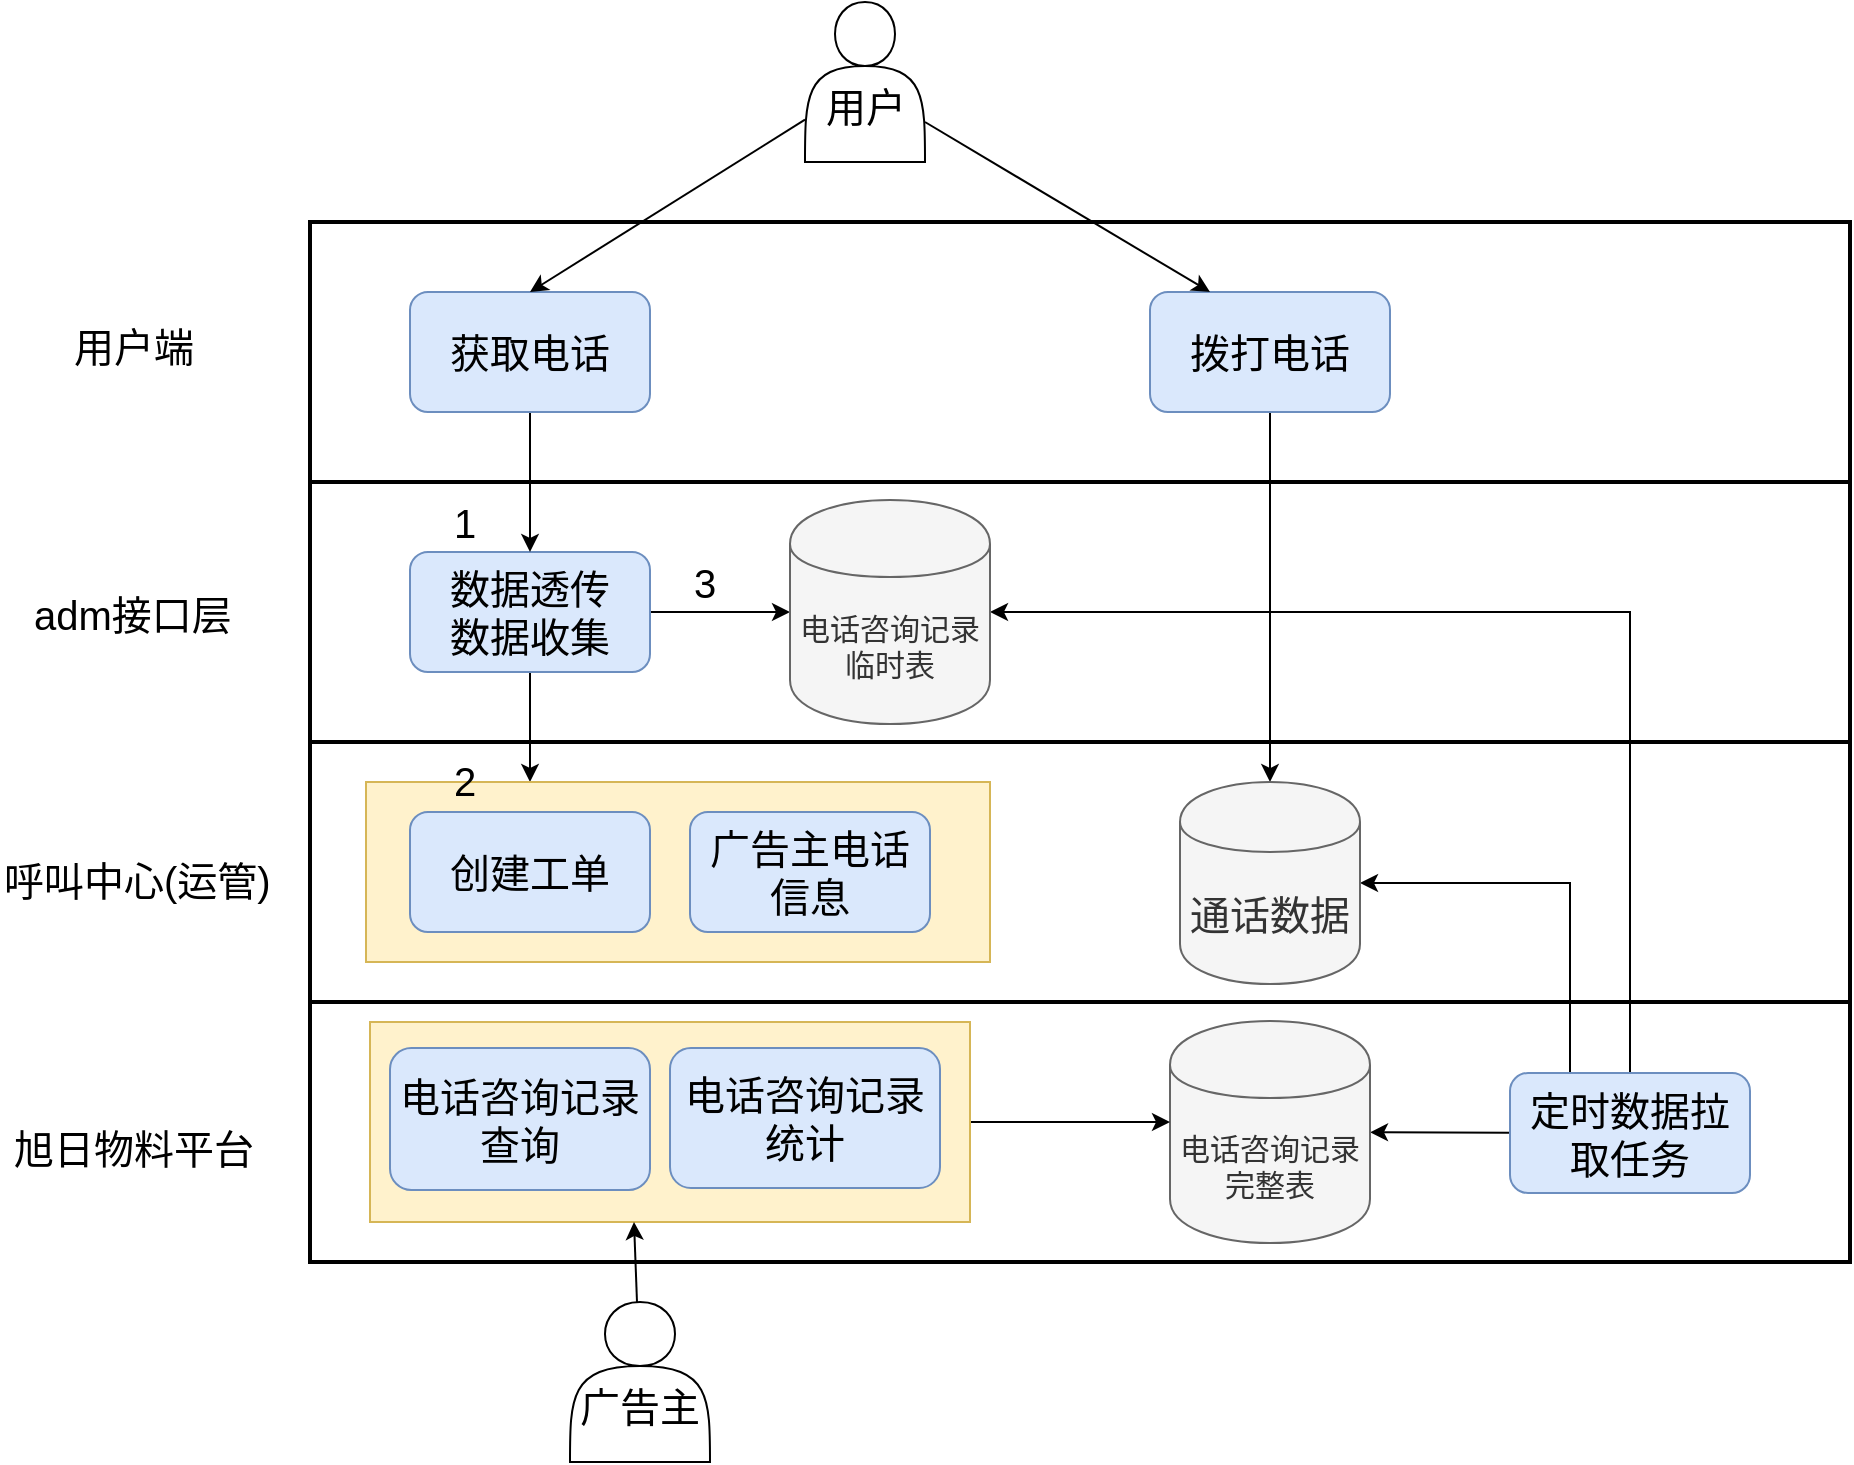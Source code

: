 <mxfile version="10.6.3" type="github"><diagram id="WbV8deXD7RpAF3lVvT-r" name="Page-1"><mxGraphModel dx="1640" dy="898" grid="1" gridSize="10" guides="1" tooltips="1" connect="1" arrows="1" fold="1" page="1" pageScale="1" pageWidth="826" pageHeight="1169" math="0" shadow="0"><root><mxCell id="0"/><mxCell id="1" parent="0"/><mxCell id="bIn04dgsxKi1n2NCSsN4-1" value="" style="rounded=0;whiteSpace=wrap;html=1;gradientColor=none;strokeColor=#000000;strokeWidth=2;" vertex="1" parent="1"><mxGeometry x="200" y="140" width="770" height="130" as="geometry"/></mxCell><mxCell id="bIn04dgsxKi1n2NCSsN4-2" value="" style="rounded=0;whiteSpace=wrap;html=1;gradientColor=none;strokeColor=#000000;strokeWidth=2;" vertex="1" parent="1"><mxGeometry x="200" y="270" width="770" height="130" as="geometry"/></mxCell><mxCell id="bIn04dgsxKi1n2NCSsN4-3" value="" style="rounded=0;whiteSpace=wrap;html=1;gradientColor=none;strokeColor=#000000;strokeWidth=2;" vertex="1" parent="1"><mxGeometry x="200" y="400" width="770" height="130" as="geometry"/></mxCell><mxCell id="bIn04dgsxKi1n2NCSsN4-4" value="" style="rounded=0;whiteSpace=wrap;html=1;gradientColor=none;strokeColor=#000000;strokeWidth=2;" vertex="1" parent="1"><mxGeometry x="200" y="530" width="770" height="130" as="geometry"/></mxCell><mxCell id="bIn04dgsxKi1n2NCSsN4-31" style="edgeStyle=orthogonalEdgeStyle;rounded=0;orthogonalLoop=1;jettySize=auto;html=1;entryX=0.5;entryY=0;entryDx=0;entryDy=0;" edge="1" parent="1" source="bIn04dgsxKi1n2NCSsN4-5" target="bIn04dgsxKi1n2NCSsN4-20"><mxGeometry relative="1" as="geometry"/></mxCell><mxCell id="bIn04dgsxKi1n2NCSsN4-5" value="&lt;font style=&quot;font-size: 20px&quot;&gt;拨打电话&lt;/font&gt;" style="rounded=1;whiteSpace=wrap;html=1;strokeColor=#6c8ebf;strokeWidth=1;fillColor=#dae8fc;" vertex="1" parent="1"><mxGeometry x="620" y="175" width="120" height="60" as="geometry"/></mxCell><mxCell id="bIn04dgsxKi1n2NCSsN4-37" style="edgeStyle=none;rounded=0;orthogonalLoop=1;jettySize=auto;html=1;" edge="1" parent="1" source="bIn04dgsxKi1n2NCSsN4-6"><mxGeometry relative="1" as="geometry"><mxPoint x="310" y="420" as="targetPoint"/></mxGeometry></mxCell><mxCell id="bIn04dgsxKi1n2NCSsN4-38" style="edgeStyle=none;rounded=0;orthogonalLoop=1;jettySize=auto;html=1;entryX=0;entryY=0.5;entryDx=0;entryDy=0;" edge="1" parent="1" source="bIn04dgsxKi1n2NCSsN4-6" target="bIn04dgsxKi1n2NCSsN4-19"><mxGeometry relative="1" as="geometry"/></mxCell><mxCell id="bIn04dgsxKi1n2NCSsN4-6" value="&lt;font style=&quot;font-size: 20px&quot;&gt;数据透传&lt;br&gt;数据收集&lt;br&gt;&lt;/font&gt;" style="rounded=1;whiteSpace=wrap;html=1;strokeColor=#6c8ebf;strokeWidth=1;fillColor=#dae8fc;" vertex="1" parent="1"><mxGeometry x="250" y="305" width="120" height="60" as="geometry"/></mxCell><mxCell id="bIn04dgsxKi1n2NCSsN4-7" value="&lt;font style=&quot;font-size: 20px&quot;&gt;用户端&lt;/font&gt;" style="text;html=1;resizable=0;points=[];autosize=1;align=left;verticalAlign=top;spacingTop=-4;" vertex="1" parent="1"><mxGeometry x="80" y="188" width="80" height="20" as="geometry"/></mxCell><mxCell id="bIn04dgsxKi1n2NCSsN4-32" style="edgeStyle=orthogonalEdgeStyle;rounded=0;orthogonalLoop=1;jettySize=auto;html=1;exitX=0.5;exitY=1;exitDx=0;exitDy=0;entryX=0.5;entryY=0;entryDx=0;entryDy=0;" edge="1" parent="1" source="bIn04dgsxKi1n2NCSsN4-8" target="bIn04dgsxKi1n2NCSsN4-6"><mxGeometry relative="1" as="geometry"/></mxCell><mxCell id="bIn04dgsxKi1n2NCSsN4-8" value="&lt;font style=&quot;font-size: 20px&quot;&gt;获取电话&lt;/font&gt;" style="rounded=1;whiteSpace=wrap;html=1;strokeColor=#6c8ebf;strokeWidth=1;fillColor=#dae8fc;" vertex="1" parent="1"><mxGeometry x="250" y="175" width="120" height="60" as="geometry"/></mxCell><mxCell id="bIn04dgsxKi1n2NCSsN4-9" value="&lt;font style=&quot;font-size: 20px&quot;&gt;adm接口层&lt;/font&gt;" style="text;html=1;resizable=0;points=[];autosize=1;align=left;verticalAlign=top;spacingTop=-4;" vertex="1" parent="1"><mxGeometry x="60" y="321.5" width="110" height="20" as="geometry"/></mxCell><mxCell id="bIn04dgsxKi1n2NCSsN4-10" value="&lt;font style=&quot;font-size: 20px&quot;&gt;呼叫中心(运管)&lt;/font&gt;" style="text;html=1;resizable=0;points=[];autosize=1;align=left;verticalAlign=top;spacingTop=-4;" vertex="1" parent="1"><mxGeometry x="45" y="455" width="150" height="20" as="geometry"/></mxCell><mxCell id="bIn04dgsxKi1n2NCSsN4-11" value="&lt;font style=&quot;font-size: 20px&quot;&gt;旭日物料平台&lt;/font&gt;" style="text;html=1;resizable=0;points=[];autosize=1;align=left;verticalAlign=top;spacingTop=-4;" vertex="1" parent="1"><mxGeometry x="50" y="588.5" width="140" height="20" as="geometry"/></mxCell><mxCell id="bIn04dgsxKi1n2NCSsN4-29" style="edgeStyle=orthogonalEdgeStyle;rounded=0;orthogonalLoop=1;jettySize=auto;html=1;entryX=1;entryY=0.5;entryDx=0;entryDy=0;" edge="1" parent="1" source="bIn04dgsxKi1n2NCSsN4-17" target="bIn04dgsxKi1n2NCSsN4-19"><mxGeometry relative="1" as="geometry"><Array as="points"><mxPoint x="860" y="335"/></Array></mxGeometry></mxCell><mxCell id="bIn04dgsxKi1n2NCSsN4-30" style="edgeStyle=orthogonalEdgeStyle;rounded=0;orthogonalLoop=1;jettySize=auto;html=1;exitX=0.25;exitY=0;exitDx=0;exitDy=0;entryX=1;entryY=0.5;entryDx=0;entryDy=0;" edge="1" parent="1" source="bIn04dgsxKi1n2NCSsN4-17" target="bIn04dgsxKi1n2NCSsN4-20"><mxGeometry relative="1" as="geometry"/></mxCell><mxCell id="bIn04dgsxKi1n2NCSsN4-50" style="edgeStyle=none;rounded=0;orthogonalLoop=1;jettySize=auto;html=1;" edge="1" parent="1" source="bIn04dgsxKi1n2NCSsN4-17" target="bIn04dgsxKi1n2NCSsN4-21"><mxGeometry relative="1" as="geometry"/></mxCell><mxCell id="bIn04dgsxKi1n2NCSsN4-17" value="&lt;font style=&quot;font-size: 20px&quot;&gt;定时数据拉取任务&lt;/font&gt;" style="rounded=1;whiteSpace=wrap;html=1;strokeColor=#6c8ebf;strokeWidth=1;fillColor=#dae8fc;" vertex="1" parent="1"><mxGeometry x="800" y="565.5" width="120" height="60" as="geometry"/></mxCell><mxCell id="bIn04dgsxKi1n2NCSsN4-19" value="&lt;font style=&quot;font-size: 15px&quot;&gt;电话咨询记录&lt;br&gt;临时表&lt;/font&gt;" style="shape=cylinder;whiteSpace=wrap;html=1;boundedLbl=1;backgroundOutline=1;strokeColor=#666666;strokeWidth=1;fillColor=#f5f5f5;fontColor=#333333;" vertex="1" parent="1"><mxGeometry x="440" y="279" width="100" height="112" as="geometry"/></mxCell><mxCell id="bIn04dgsxKi1n2NCSsN4-20" value="&lt;font style=&quot;font-size: 20px&quot;&gt;通话数据&lt;/font&gt;" style="shape=cylinder;whiteSpace=wrap;html=1;boundedLbl=1;backgroundOutline=1;strokeColor=#666666;strokeWidth=1;fillColor=#f5f5f5;fontColor=#333333;" vertex="1" parent="1"><mxGeometry x="635" y="420" width="90" height="101" as="geometry"/></mxCell><mxCell id="bIn04dgsxKi1n2NCSsN4-21" value="&lt;font style=&quot;font-size: 15px&quot;&gt;电话咨询记录&lt;br&gt;完整表&lt;/font&gt;" style="shape=cylinder;whiteSpace=wrap;html=1;boundedLbl=1;backgroundOutline=1;strokeColor=#666666;strokeWidth=1;fillColor=#f5f5f5;fontColor=#333333;" vertex="1" parent="1"><mxGeometry x="630" y="539.5" width="100" height="111" as="geometry"/></mxCell><mxCell id="bIn04dgsxKi1n2NCSsN4-36" value="" style="rounded=0;whiteSpace=wrap;html=1;strokeColor=#d6b656;strokeWidth=1;fillColor=#fff2cc;" vertex="1" parent="1"><mxGeometry x="228" y="420" width="312" height="90" as="geometry"/></mxCell><mxCell id="bIn04dgsxKi1n2NCSsN4-15" value="&lt;font style=&quot;font-size: 20px&quot;&gt;创建工单&lt;/font&gt;" style="rounded=1;whiteSpace=wrap;html=1;strokeColor=#6c8ebf;strokeWidth=1;fillColor=#dae8fc;" vertex="1" parent="1"><mxGeometry x="250" y="435" width="120" height="60" as="geometry"/></mxCell><mxCell id="bIn04dgsxKi1n2NCSsN4-12" value="&lt;font style=&quot;font-size: 20px&quot;&gt;广告主电话信息&lt;/font&gt;" style="rounded=1;whiteSpace=wrap;html=1;strokeColor=#6c8ebf;strokeWidth=1;fillColor=#dae8fc;" vertex="1" parent="1"><mxGeometry x="390" y="435" width="120" height="60" as="geometry"/></mxCell><mxCell id="bIn04dgsxKi1n2NCSsN4-39" value="&lt;font style=&quot;font-size: 20px&quot;&gt;1&lt;/font&gt;" style="text;html=1;resizable=0;points=[];autosize=1;align=left;verticalAlign=top;spacingTop=-4;" vertex="1" parent="1"><mxGeometry x="270" y="276" width="30" height="20" as="geometry"/></mxCell><mxCell id="bIn04dgsxKi1n2NCSsN4-40" value="&lt;font style=&quot;font-size: 20px&quot;&gt;2&lt;/font&gt;" style="text;html=1;resizable=0;points=[];autosize=1;align=left;verticalAlign=top;spacingTop=-4;" vertex="1" parent="1"><mxGeometry x="270" y="405" width="30" height="20" as="geometry"/></mxCell><mxCell id="bIn04dgsxKi1n2NCSsN4-41" value="&lt;font style=&quot;font-size: 20px&quot;&gt;3&lt;/font&gt;" style="text;html=1;resizable=0;points=[];autosize=1;align=left;verticalAlign=top;spacingTop=-4;" vertex="1" parent="1"><mxGeometry x="390" y="306" width="30" height="20" as="geometry"/></mxCell><mxCell id="bIn04dgsxKi1n2NCSsN4-44" style="edgeStyle=none;rounded=0;orthogonalLoop=1;jettySize=auto;html=1;entryX=0.5;entryY=0;entryDx=0;entryDy=0;" edge="1" parent="1" source="bIn04dgsxKi1n2NCSsN4-43" target="bIn04dgsxKi1n2NCSsN4-8"><mxGeometry relative="1" as="geometry"/></mxCell><mxCell id="bIn04dgsxKi1n2NCSsN4-51" style="edgeStyle=none;rounded=0;orthogonalLoop=1;jettySize=auto;html=1;exitX=1;exitY=0.75;exitDx=0;exitDy=0;entryX=0.25;entryY=0;entryDx=0;entryDy=0;" edge="1" parent="1" source="bIn04dgsxKi1n2NCSsN4-43" target="bIn04dgsxKi1n2NCSsN4-5"><mxGeometry relative="1" as="geometry"/></mxCell><mxCell id="bIn04dgsxKi1n2NCSsN4-43" value="&lt;font style=&quot;font-size: 20px&quot;&gt;&lt;br&gt;用户&lt;/font&gt;" style="shape=actor;whiteSpace=wrap;html=1;strokeColor=#000000;strokeWidth=1;gradientColor=none;" vertex="1" parent="1"><mxGeometry x="447.5" y="30" width="60" height="80" as="geometry"/></mxCell><mxCell id="bIn04dgsxKi1n2NCSsN4-49" style="edgeStyle=none;rounded=0;orthogonalLoop=1;jettySize=auto;html=1;exitX=1;exitY=0.5;exitDx=0;exitDy=0;entryX=0;entryY=0.455;entryDx=0;entryDy=0;entryPerimeter=0;" edge="1" parent="1" source="bIn04dgsxKi1n2NCSsN4-45" target="bIn04dgsxKi1n2NCSsN4-21"><mxGeometry relative="1" as="geometry"/></mxCell><mxCell id="bIn04dgsxKi1n2NCSsN4-45" value="" style="rounded=0;whiteSpace=wrap;html=1;strokeColor=#d6b656;strokeWidth=1;fillColor=#fff2cc;" vertex="1" parent="1"><mxGeometry x="230" y="540" width="300" height="100" as="geometry"/></mxCell><mxCell id="bIn04dgsxKi1n2NCSsN4-16" value="&lt;font style=&quot;font-size: 20px&quot;&gt;电话咨询记录查询&lt;/font&gt;" style="rounded=1;whiteSpace=wrap;html=1;strokeColor=#6c8ebf;strokeWidth=1;fillColor=#dae8fc;" vertex="1" parent="1"><mxGeometry x="240" y="553" width="130" height="71" as="geometry"/></mxCell><mxCell id="bIn04dgsxKi1n2NCSsN4-23" value="&lt;font style=&quot;font-size: 20px&quot;&gt;电话咨询记录统计&lt;/font&gt;" style="rounded=1;whiteSpace=wrap;html=1;strokeColor=#6c8ebf;strokeWidth=1;fillColor=#dae8fc;" vertex="1" parent="1"><mxGeometry x="380" y="553" width="135" height="70" as="geometry"/></mxCell><mxCell id="bIn04dgsxKi1n2NCSsN4-48" style="edgeStyle=none;rounded=0;orthogonalLoop=1;jettySize=auto;html=1;" edge="1" parent="1" source="bIn04dgsxKi1n2NCSsN4-47"><mxGeometry relative="1" as="geometry"><mxPoint x="362" y="640" as="targetPoint"/></mxGeometry></mxCell><mxCell id="bIn04dgsxKi1n2NCSsN4-47" value="&lt;font style=&quot;font-size: 20px&quot;&gt;&lt;br&gt;广告主&lt;br&gt;&lt;/font&gt;" style="shape=actor;whiteSpace=wrap;html=1;strokeColor=#000000;strokeWidth=1;gradientColor=none;" vertex="1" parent="1"><mxGeometry x="330" y="680" width="70" height="80" as="geometry"/></mxCell></root></mxGraphModel></diagram></mxfile>